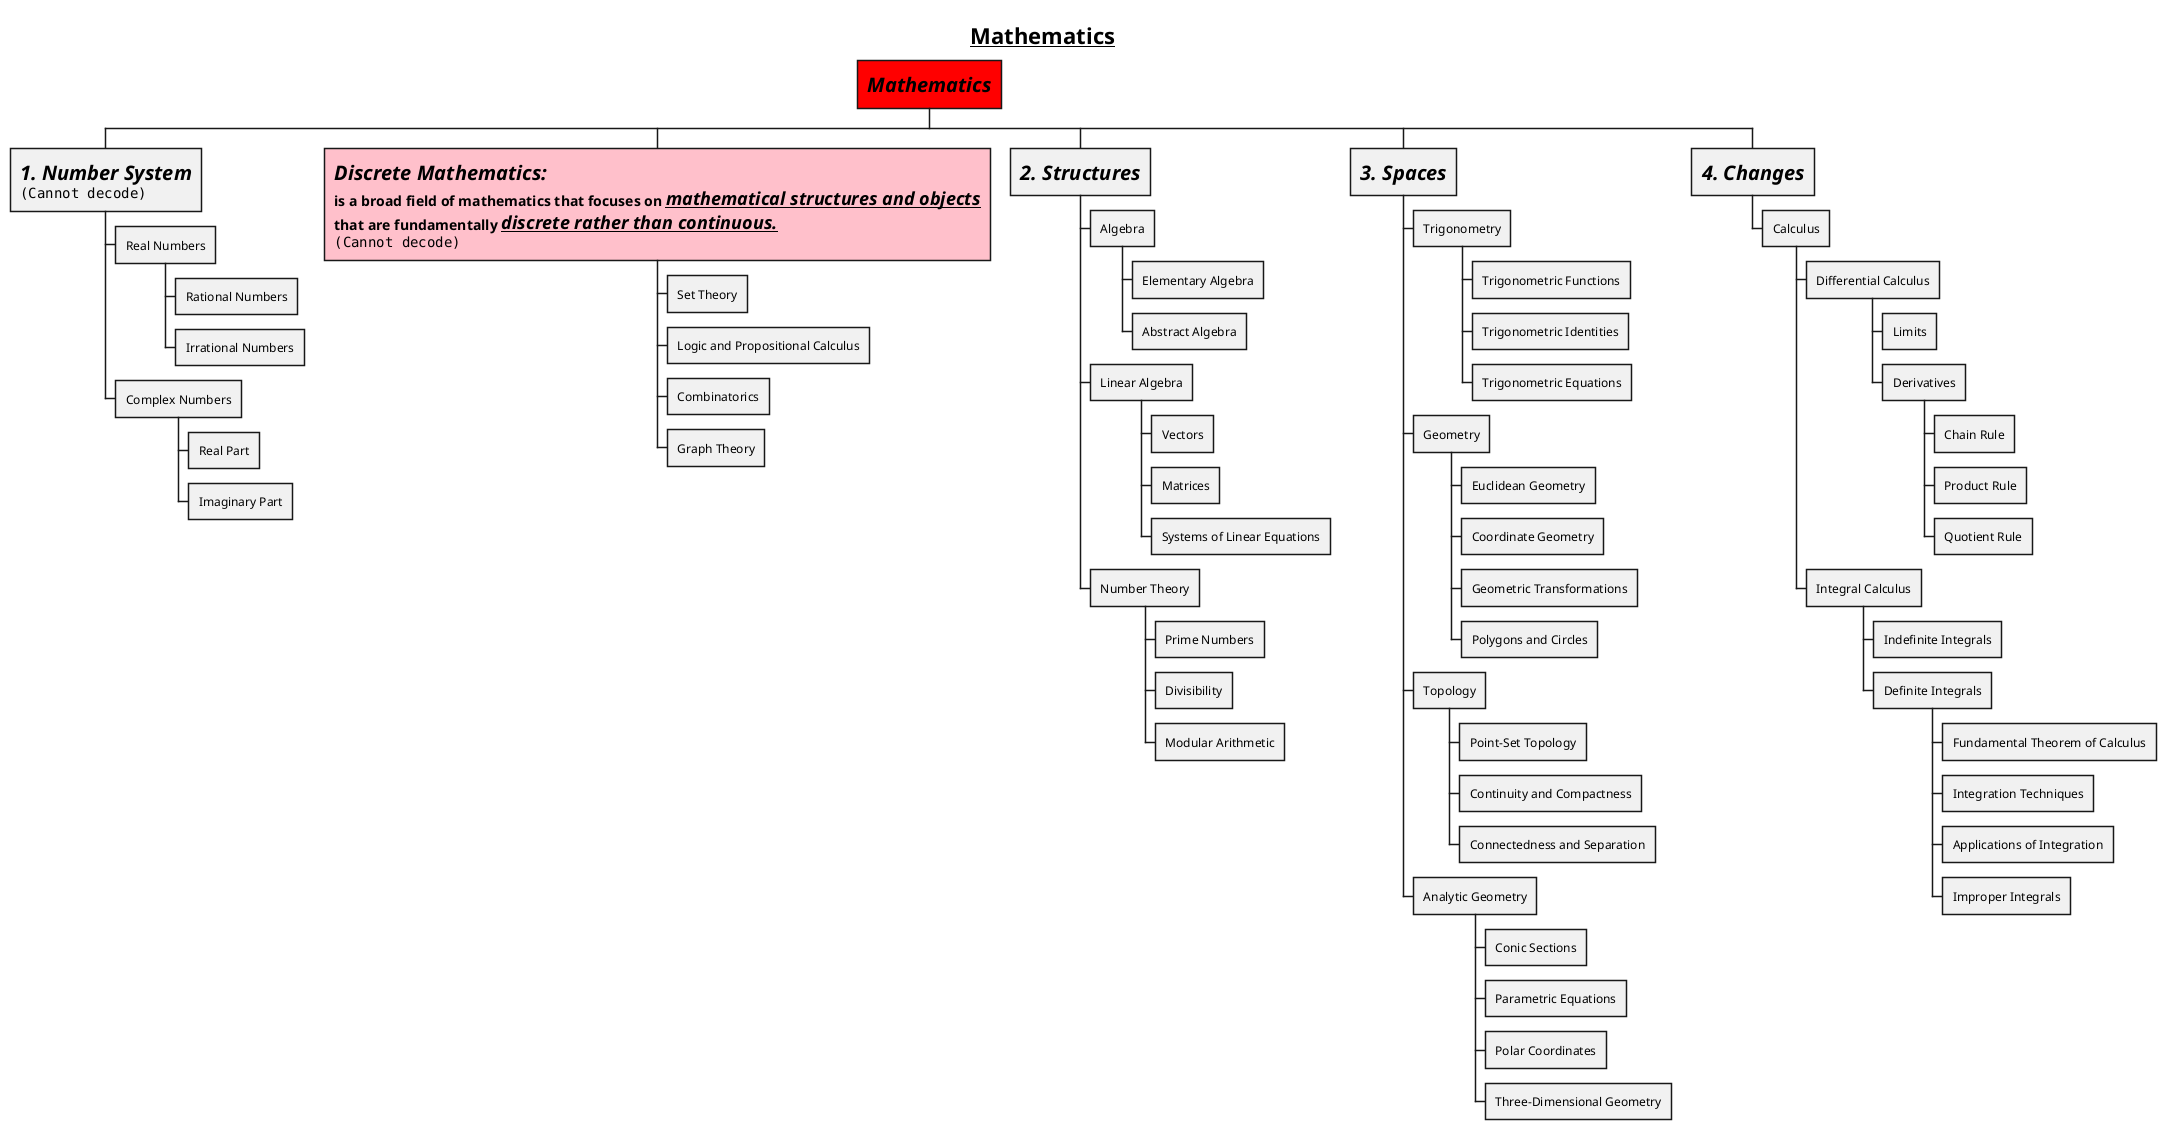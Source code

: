 @startwbs
title = __Mathematics__
*[#red] =//Mathematics//
** =//1. Number System// \n<img:img.png>
*** Real Numbers
**** Rational Numbers
**** Irrational Numbers
*** Complex Numbers
**** Real Part
**** Imaginary Part
**[#pink]:=//Discrete Mathematics://
==is a broad field of mathematics that focuses on __//mathematical structures and objects//__
==that are fundamentally __//discrete rather than continuous.//__
<img:img_1.png>;
*** Set Theory
*** Logic and Propositional Calculus
*** Combinatorics
*** Graph Theory
** =//2. Structures//
*** Algebra
**** Elementary Algebra
**** Abstract Algebra
*** Linear Algebra
**** Vectors
**** Matrices
**** Systems of Linear Equations
*** Number Theory
**** Prime Numbers
**** Divisibility
**** Modular Arithmetic
** =//3. Spaces//
*** Trigonometry
**** Trigonometric Functions
**** Trigonometric Identities
**** Trigonometric Equations
*** Geometry
**** Euclidean Geometry
**** Coordinate Geometry
**** Geometric Transformations
**** Polygons and Circles
*** Topology
**** Point-Set Topology
**** Continuity and Compactness
**** Connectedness and Separation
*** Analytic Geometry
**** Conic Sections
**** Parametric Equations
**** Polar Coordinates
**** Three-Dimensional Geometry
** =//4. Changes//
*** Calculus
**** Differential Calculus
***** Limits
***** Derivatives
****** Chain Rule
****** Product Rule
****** Quotient Rule
**** Integral Calculus
***** Indefinite Integrals
***** Definite Integrals
****** Fundamental Theorem of Calculus
****** Integration Techniques
****** Applications of Integration
****** Improper Integrals
@endwbs
